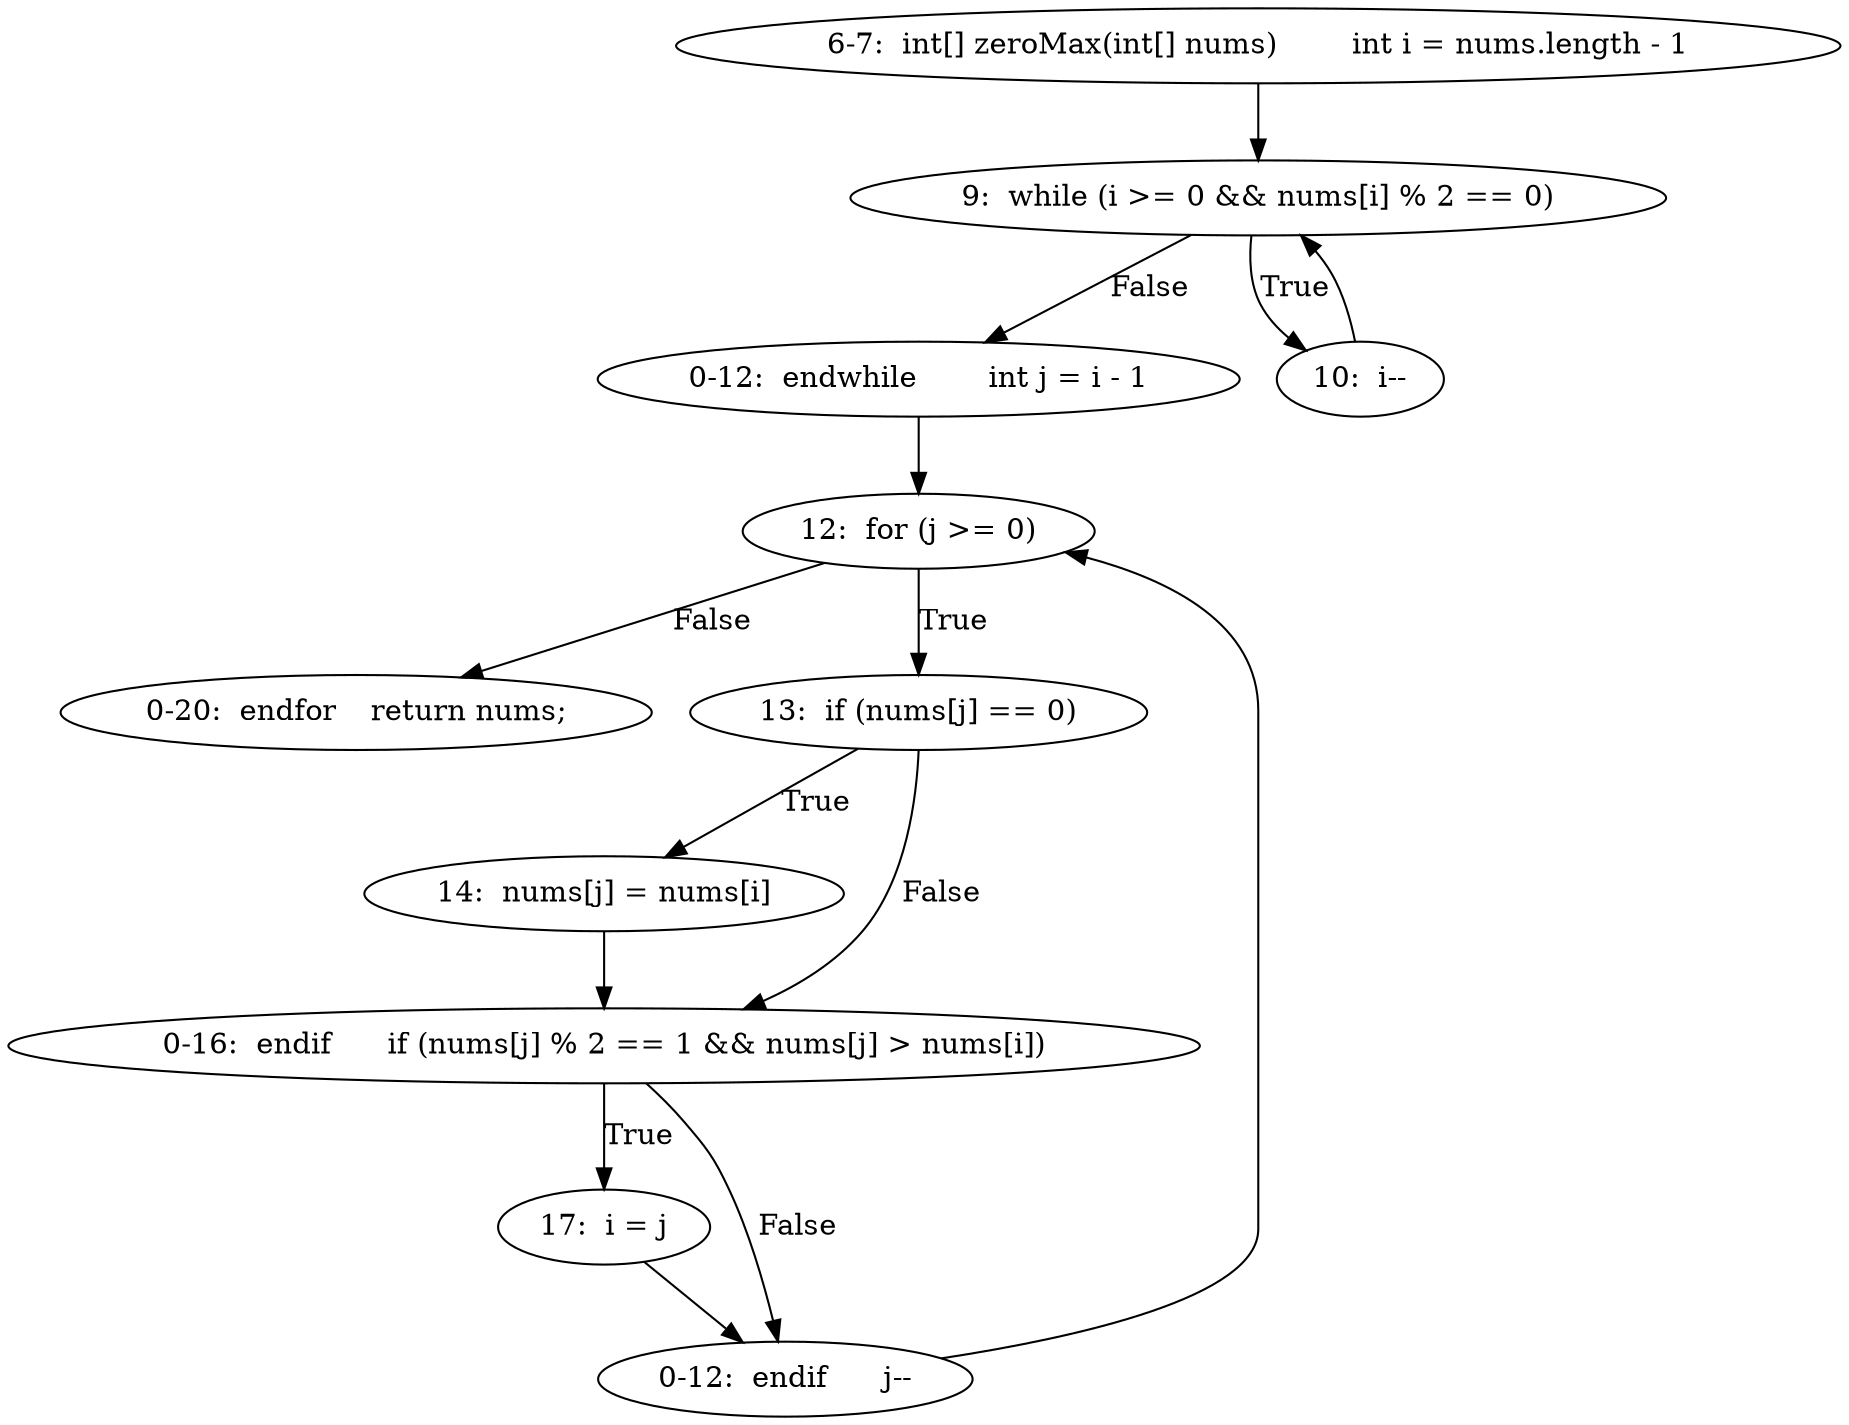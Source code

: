 digraph result_test { 
// graph-vertices
  a1  [label="6-7:  int[] zeroMax(int[] nums)	int i = nums.length - 1"]; 
  2  [label="9:  while (i >= 0 && nums[i] % 2 == 0)"]; 
  a2  [label="0-12:  endwhile	int j = i - 1"]; 
  4  [label="10:  i--"]; 
  6  [label="12:  for (j >= 0)"]; 
  a3  [label="0-20:  endfor	return nums;"]; 
  9  [label="13:  if (nums[j] == 0)"]; 
  10  [label="14:  nums[j] = nums[i]"]; 
  a4  [label="0-16:  endif	if (nums[j] % 2 == 1 && nums[j] > nums[i])"]; 
  13  [label="17:  i = j"]; 
  a5  [label="0-12:  endif	j--"]; 
// graph-edges
  a1 -> 2;
  2 -> a2  [label="False"]; 
  2 -> 4  [label="True"]; 
  4 -> 2;
  a2 -> 6;
  6 -> a3  [label="False"]; 
  6 -> 9  [label="True"]; 
  9 -> 10  [label="True"]; 
  10 -> a4;
  9 -> a4  [label="False"]; 
  a4 -> 13  [label="True"]; 
  13 -> a5;
  a4 -> a5  [label="False"]; 
  a5 -> 6;
}